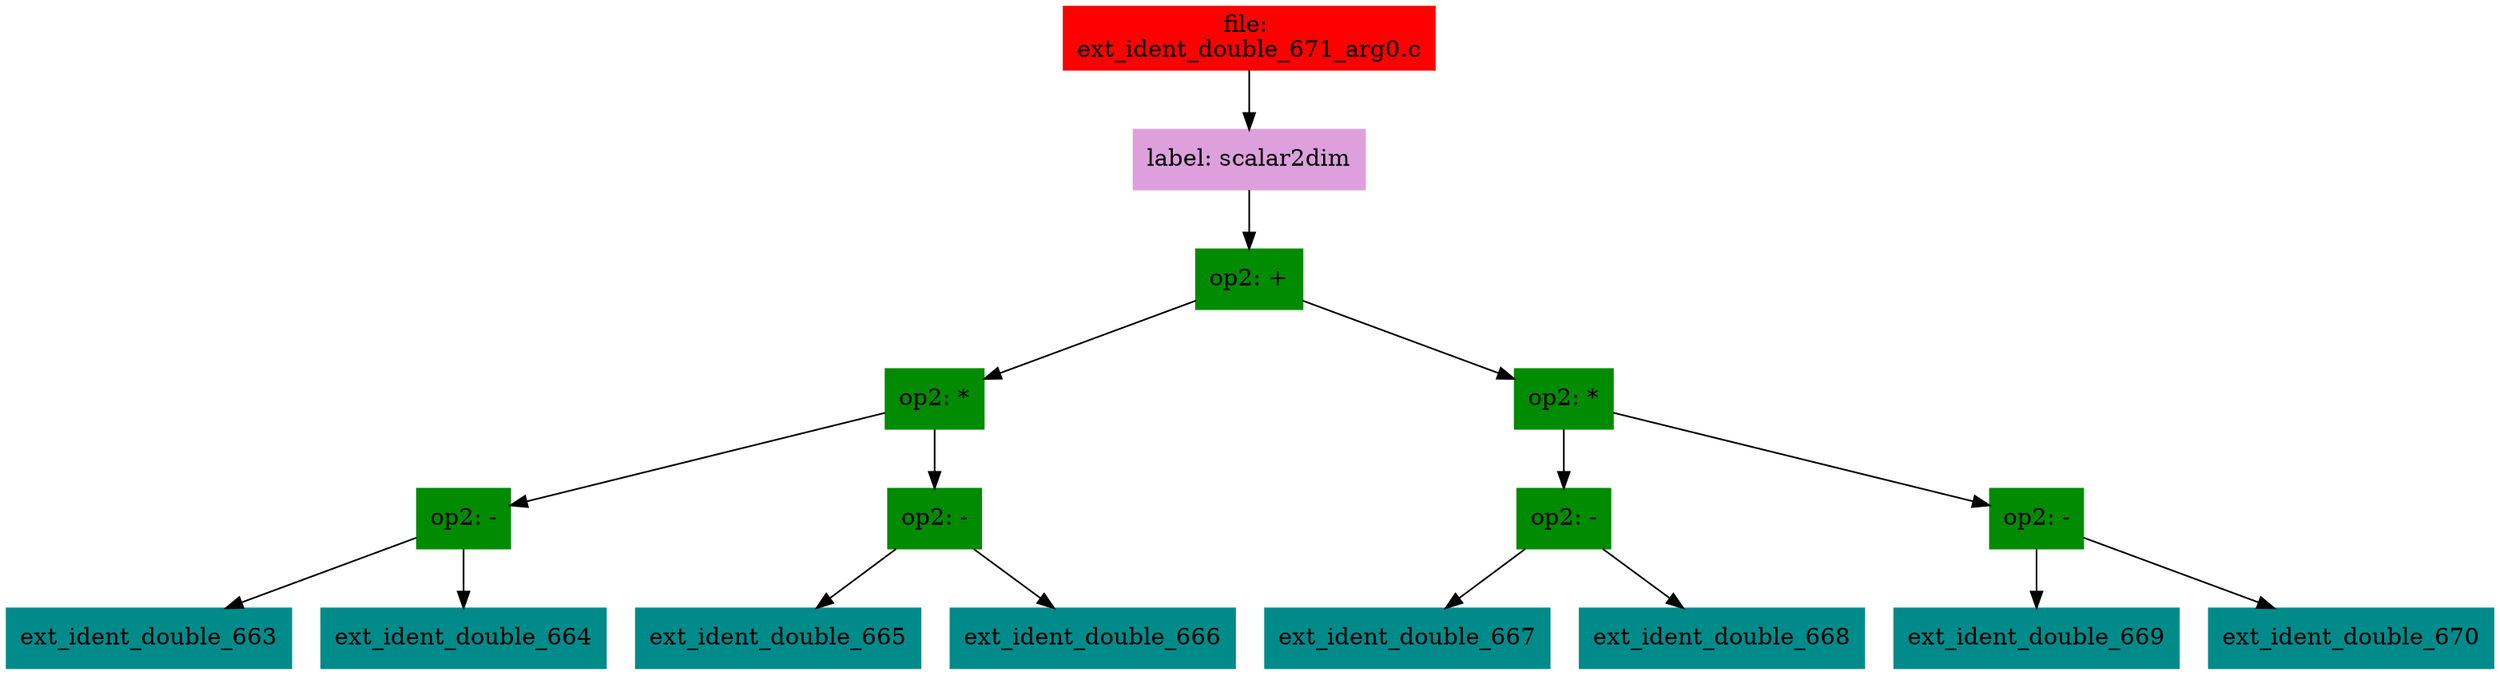 digraph G {
node [shape=box]

0 [label="file: 
ext_ident_double_671_arg0.c",color=red, style=filled]
1 [label="label: scalar2dim",color=plum, style=filled]
0 -> 1
2 [label="op2: +",color=green4, style=filled]
1 -> 2
3 [label="op2: *",color=green4, style=filled]
2 -> 3
4 [label="op2: -",color=green4, style=filled]
3 -> 4
5 [label="ext_ident_double_663",color=cyan4, style=filled]
4 -> 5
10 [label="ext_ident_double_664",color=cyan4, style=filled]
4 -> 10
15 [label="op2: -",color=green4, style=filled]
3 -> 15
16 [label="ext_ident_double_665",color=cyan4, style=filled]
15 -> 16
23 [label="ext_ident_double_666",color=cyan4, style=filled]
15 -> 23
30 [label="op2: *",color=green4, style=filled]
2 -> 30
31 [label="op2: -",color=green4, style=filled]
30 -> 31
32 [label="ext_ident_double_667",color=cyan4, style=filled]
31 -> 32
37 [label="ext_ident_double_668",color=cyan4, style=filled]
31 -> 37
42 [label="op2: -",color=green4, style=filled]
30 -> 42
43 [label="ext_ident_double_669",color=cyan4, style=filled]
42 -> 43
50 [label="ext_ident_double_670",color=cyan4, style=filled]
42 -> 50


}


